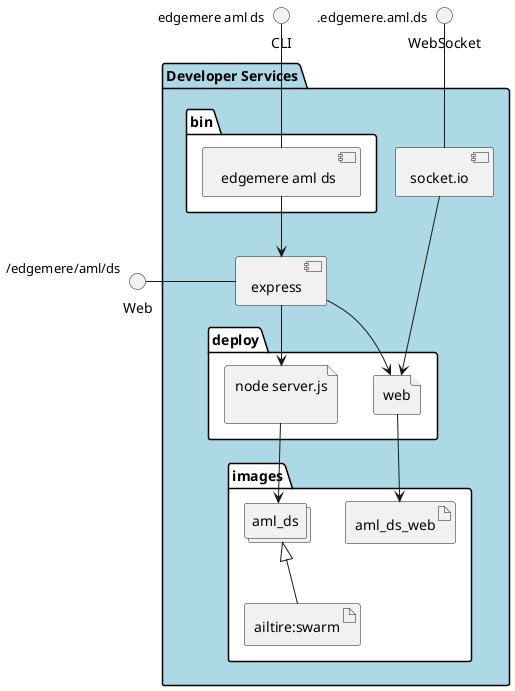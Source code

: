 @startuml
  interface CLI
  interface Web
  interface WebSocket
package "Developer Services" #lightblue {
  component express as REST
  component socket.io as socket
  folder bin #ffffff {
    component " edgemere aml ds" as binName
  }
  binName --> REST

  folder deploy #ffffff {
      file "node server.js\n" as aml_ds_container
      REST --> aml_ds_container

  
    file "web" as web_container
    REST --> web_container
    socket ---> web_container
  
  }
  folder images #ffffff {
    collections "aml_ds" as aml_dsimage
    artifact "ailtire:swarm" as ailtireswarm
    aml_dsimage <|-- ailtireswarm
    aml_ds_container --> aml_dsimage

  
      artifact "aml_ds_web" as aml_ds_web
      web_container --> aml_ds_web
    
  }
}
CLI " edgemere aml ds" -- binName
Web "/edgemere/aml/ds" - REST
WebSocket ".edgemere.aml.ds" -- socket

@enduml
